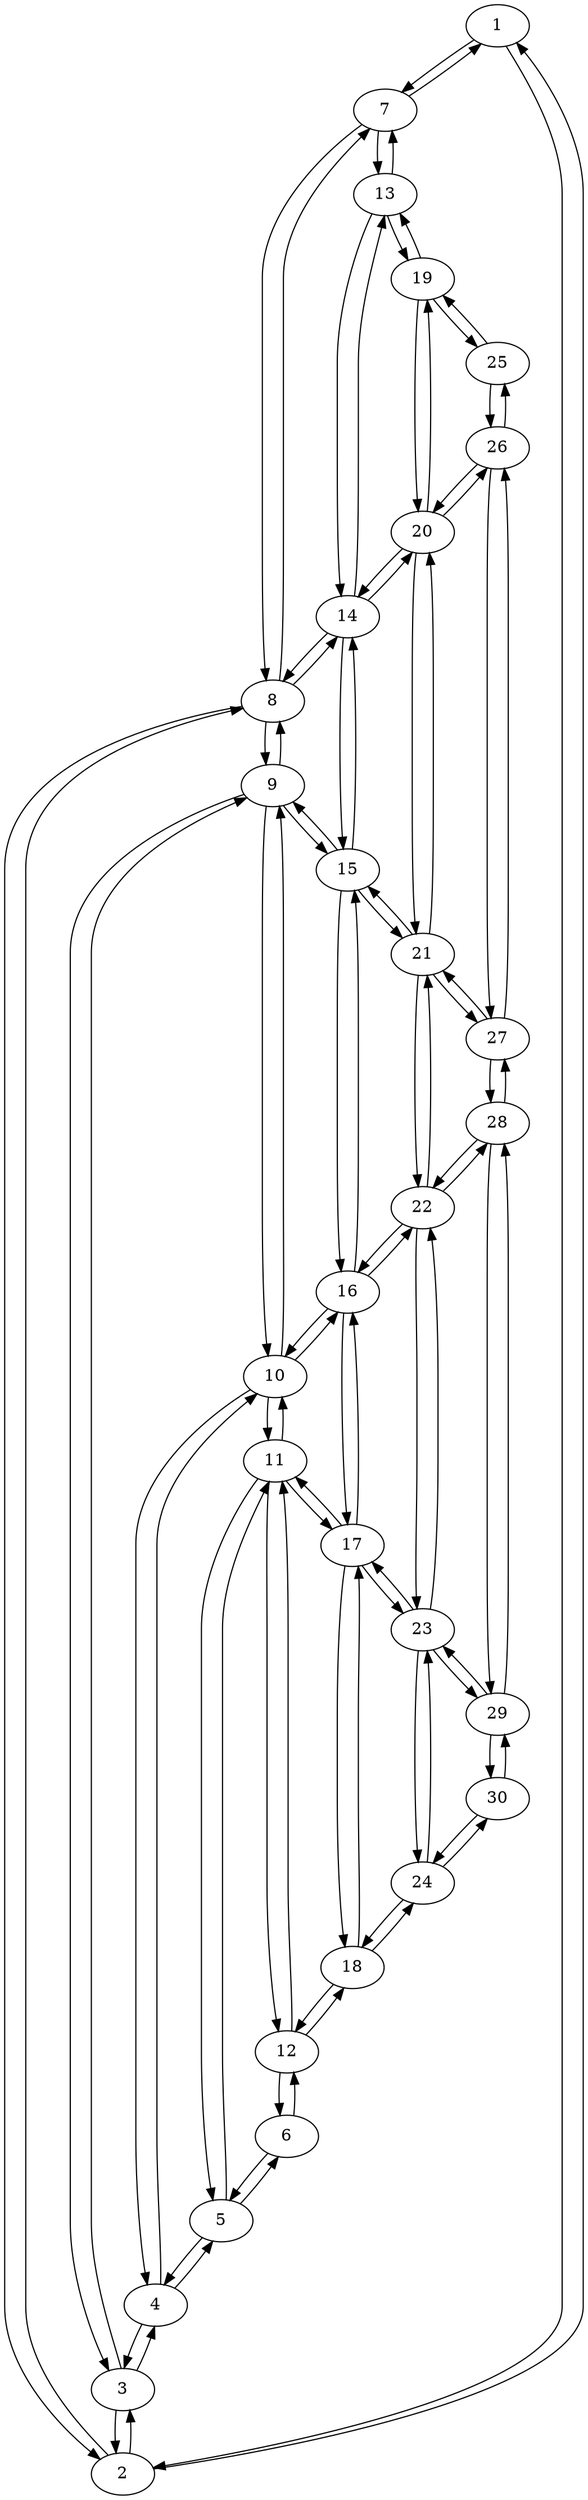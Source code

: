 digraph sample {
1 -> 7;
7 -> 1;
1 -> 2;
2 -> 1;
2 -> 8;
8 -> 2;
2 -> 3;
3 -> 2;
3 -> 9;
9 -> 3;
3 -> 4;
4 -> 3;
4 -> 10;
10 -> 4;
4 -> 5;
5 -> 4;
5 -> 11;
11 -> 5;
5 -> 6;
6 -> 5;
6 -> 12;
12 -> 6;
7 -> 13;
13 -> 7;
7 -> 8;
8 -> 7;
8 -> 14;
14 -> 8;
8 -> 9;
9 -> 8;
9 -> 15;
15 -> 9;
9 -> 10;
10 -> 9;
10 -> 16;
16 -> 10;
10 -> 11;
11 -> 10;
11 -> 17;
17 -> 11;
11 -> 12;
12 -> 11;
12 -> 18;
18 -> 12;
13 -> 19;
19 -> 13;
13 -> 14;
14 -> 13;
14 -> 20;
20 -> 14;
14 -> 15;
15 -> 14;
15 -> 21;
21 -> 15;
15 -> 16;
16 -> 15;
16 -> 22;
22 -> 16;
16 -> 17;
17 -> 16;
17 -> 23;
23 -> 17;
17 -> 18;
18 -> 17;
18 -> 24;
24 -> 18;
19 -> 25;
25 -> 19;
19 -> 20;
20 -> 19;
20 -> 26;
26 -> 20;
20 -> 21;
21 -> 20;
21 -> 27;
27 -> 21;
21 -> 22;
22 -> 21;
22 -> 28;
28 -> 22;
22 -> 23;
23 -> 22;
23 -> 29;
29 -> 23;
23 -> 24;
24 -> 23;
24 -> 30;
30 -> 24;
25 -> 26;
26 -> 25;
26 -> 27;
27 -> 26;
27 -> 28;
28 -> 27;
28 -> 29;
29 -> 28;
29 -> 30;
30 -> 29;
}